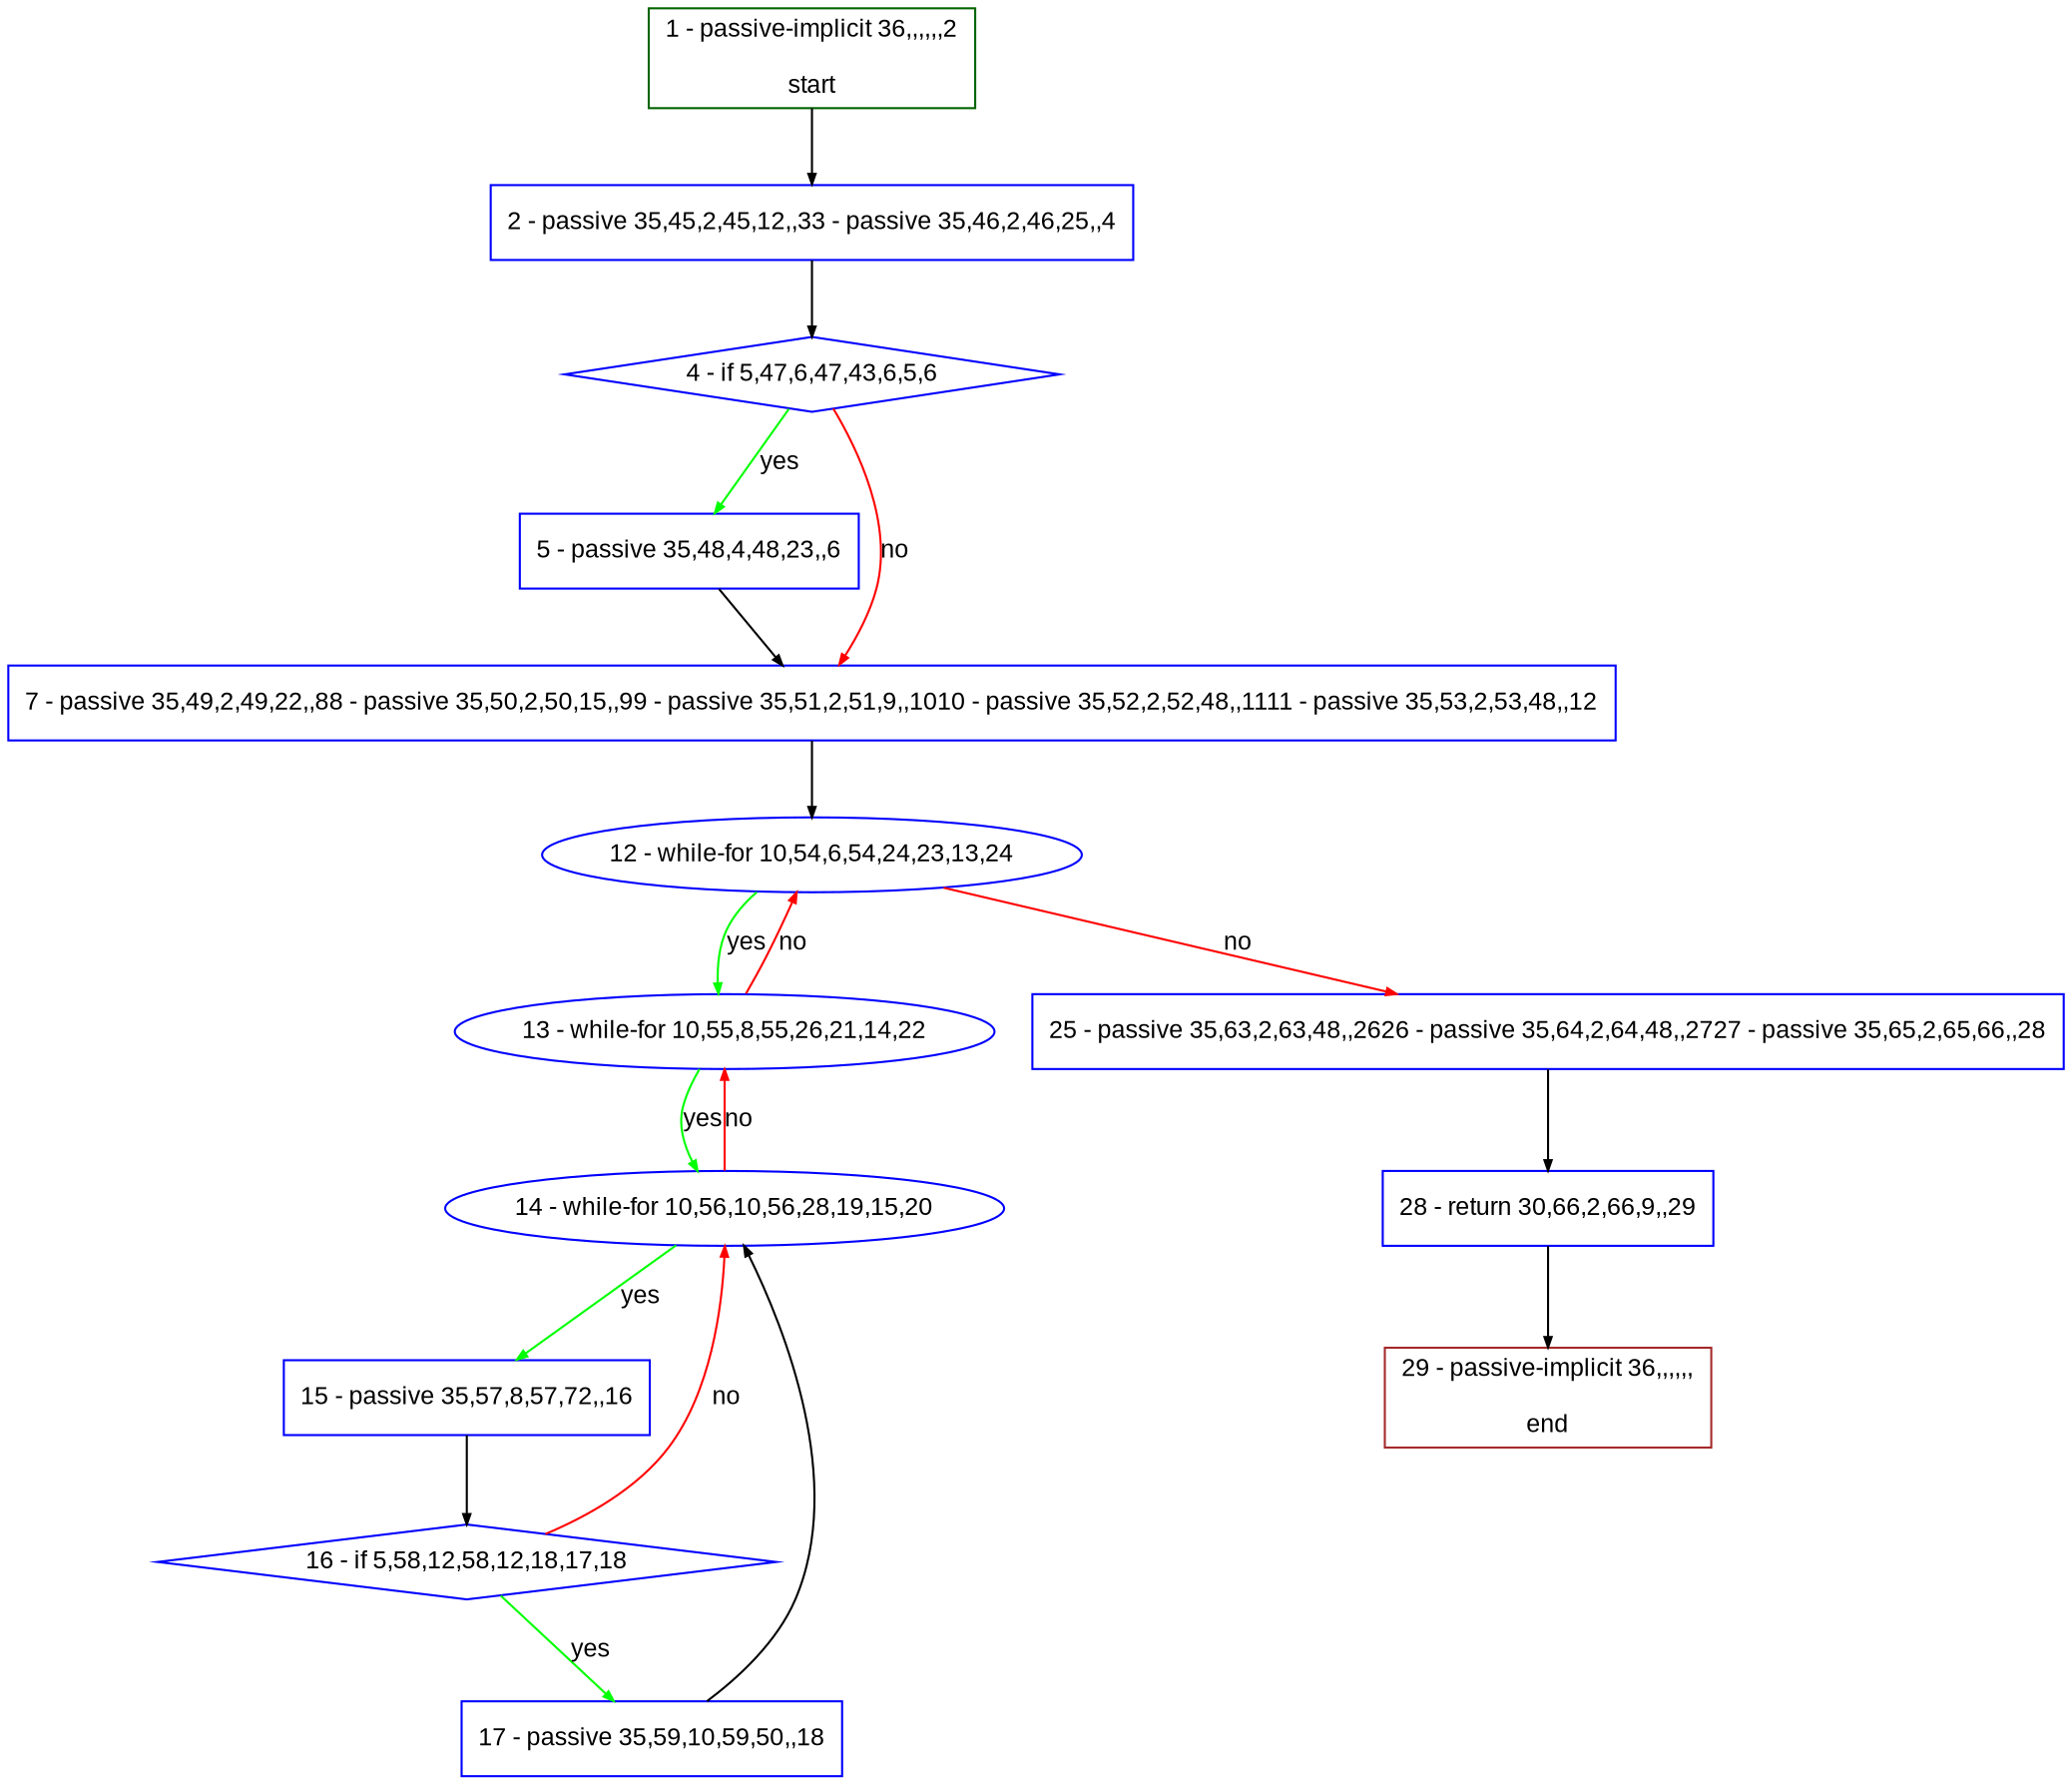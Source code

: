 digraph "" {
  graph [pack="true", label="", fontsize="12", packmode="clust", fontname="Arial", fillcolor="#FFFFCC", bgcolor="white", style="rounded,filled", compound="true"];
  node [node_initialized="no", label="", color="grey", fontsize="12", fillcolor="white", fontname="Arial", style="filled", shape="rectangle", compound="true", fixedsize="false"];
  edge [fontcolor="black", arrowhead="normal", arrowtail="none", arrowsize="0.5", ltail="", label="", color="black", fontsize="12", lhead="", fontname="Arial", dir="forward", compound="true"];
  __N1 [label="2 - passive 35,45,2,45,12,,33 - passive 35,46,2,46,25,,4", color="#0000ff", fillcolor="#ffffff", style="filled", shape="box"];
  __N2 [label="1 - passive-implicit 36,,,,,,2\n\nstart", color="#006400", fillcolor="#ffffff", style="filled", shape="box"];
  __N3 [label="4 - if 5,47,6,47,43,6,5,6", color="#0000ff", fillcolor="#ffffff", style="filled", shape="diamond"];
  __N4 [label="5 - passive 35,48,4,48,23,,6", color="#0000ff", fillcolor="#ffffff", style="filled", shape="box"];
  __N5 [label="7 - passive 35,49,2,49,22,,88 - passive 35,50,2,50,15,,99 - passive 35,51,2,51,9,,1010 - passive 35,52,2,52,48,,1111 - passive 35,53,2,53,48,,12", color="#0000ff", fillcolor="#ffffff", style="filled", shape="box"];
  __N6 [label="12 - while-for 10,54,6,54,24,23,13,24", color="#0000ff", fillcolor="#ffffff", style="filled", shape="oval"];
  __N7 [label="13 - while-for 10,55,8,55,26,21,14,22", color="#0000ff", fillcolor="#ffffff", style="filled", shape="oval"];
  __N8 [label="25 - passive 35,63,2,63,48,,2626 - passive 35,64,2,64,48,,2727 - passive 35,65,2,65,66,,28", color="#0000ff", fillcolor="#ffffff", style="filled", shape="box"];
  __N9 [label="14 - while-for 10,56,10,56,28,19,15,20", color="#0000ff", fillcolor="#ffffff", style="filled", shape="oval"];
  __N10 [label="15 - passive 35,57,8,57,72,,16", color="#0000ff", fillcolor="#ffffff", style="filled", shape="box"];
  __N11 [label="16 - if 5,58,12,58,12,18,17,18", color="#0000ff", fillcolor="#ffffff", style="filled", shape="diamond"];
  __N12 [label="17 - passive 35,59,10,59,50,,18", color="#0000ff", fillcolor="#ffffff", style="filled", shape="box"];
  __N13 [label="28 - return 30,66,2,66,9,,29", color="#0000ff", fillcolor="#ffffff", style="filled", shape="box"];
  __N14 [label="29 - passive-implicit 36,,,,,,\n\nend", color="#a52a2a", fillcolor="#ffffff", style="filled", shape="box"];
  __N2 -> __N1 [arrowhead="normal", arrowtail="none", color="#000000", label="", dir="forward"];
  __N1 -> __N3 [arrowhead="normal", arrowtail="none", color="#000000", label="", dir="forward"];
  __N3 -> __N4 [arrowhead="normal", arrowtail="none", color="#00ff00", label="yes", dir="forward"];
  __N3 -> __N5 [arrowhead="normal", arrowtail="none", color="#ff0000", label="no", dir="forward"];
  __N4 -> __N5 [arrowhead="normal", arrowtail="none", color="#000000", label="", dir="forward"];
  __N5 -> __N6 [arrowhead="normal", arrowtail="none", color="#000000", label="", dir="forward"];
  __N6 -> __N7 [arrowhead="normal", arrowtail="none", color="#00ff00", label="yes", dir="forward"];
  __N7 -> __N6 [arrowhead="normal", arrowtail="none", color="#ff0000", label="no", dir="forward"];
  __N6 -> __N8 [arrowhead="normal", arrowtail="none", color="#ff0000", label="no", dir="forward"];
  __N7 -> __N9 [arrowhead="normal", arrowtail="none", color="#00ff00", label="yes", dir="forward"];
  __N9 -> __N7 [arrowhead="normal", arrowtail="none", color="#ff0000", label="no", dir="forward"];
  __N9 -> __N10 [arrowhead="normal", arrowtail="none", color="#00ff00", label="yes", dir="forward"];
  __N10 -> __N11 [arrowhead="normal", arrowtail="none", color="#000000", label="", dir="forward"];
  __N11 -> __N9 [arrowhead="normal", arrowtail="none", color="#ff0000", label="no", dir="forward"];
  __N11 -> __N12 [arrowhead="normal", arrowtail="none", color="#00ff00", label="yes", dir="forward"];
  __N12 -> __N9 [arrowhead="normal", arrowtail="none", color="#000000", label="", dir="forward"];
  __N8 -> __N13 [arrowhead="normal", arrowtail="none", color="#000000", label="", dir="forward"];
  __N13 -> __N14 [arrowhead="normal", arrowtail="none", color="#000000", label="", dir="forward"];
}
